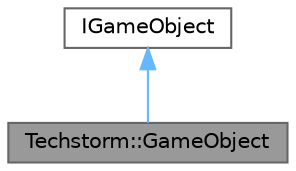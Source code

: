 digraph "Techstorm::GameObject"
{
 // LATEX_PDF_SIZE
  bgcolor="transparent";
  edge [fontname=Helvetica,fontsize=10,labelfontname=Helvetica,labelfontsize=10];
  node [fontname=Helvetica,fontsize=10,shape=box,height=0.2,width=0.4];
  Node1 [id="Node000001",label="Techstorm::GameObject",height=0.2,width=0.4,color="gray40", fillcolor="grey60", style="filled", fontcolor="black",tooltip="A game object that can be rendered to the screen. Inherits from IGameObject, and already provides the..."];
  Node2 -> Node1 [id="edge2_Node000001_Node000002",dir="back",color="steelblue1",style="solid",tooltip=" "];
  Node2 [id="Node000002",label="IGameObject",height=0.2,width=0.4,color="gray40", fillcolor="white", style="filled",tooltip=" "];
}
